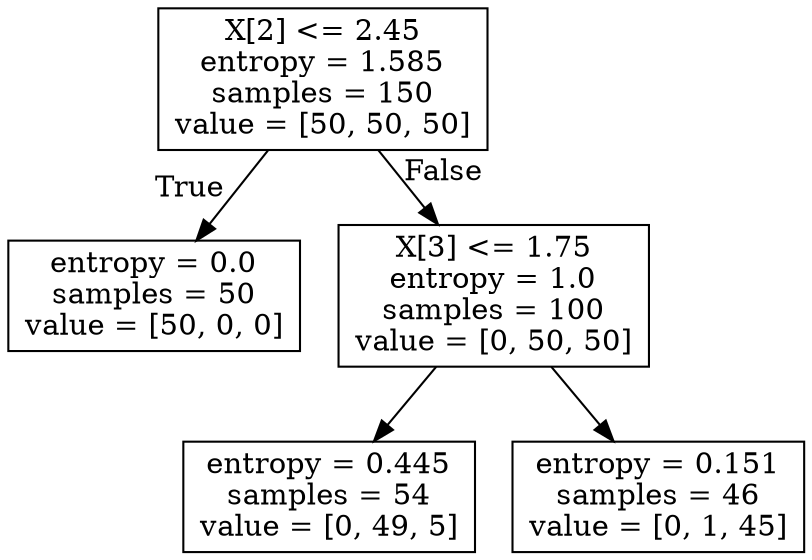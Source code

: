 digraph Tree {
node [shape=box] ;
0 [label="X[2] <= 2.45\nentropy = 1.585\nsamples = 150\nvalue = [50, 50, 50]"] ;
1 [label="entropy = 0.0\nsamples = 50\nvalue = [50, 0, 0]"] ;
0 -> 1 [labeldistance=2.5, labelangle=45, headlabel="True"] ;
2 [label="X[3] <= 1.75\nentropy = 1.0\nsamples = 100\nvalue = [0, 50, 50]"] ;
0 -> 2 [labeldistance=2.5, labelangle=-45, headlabel="False"] ;
3 [label="entropy = 0.445\nsamples = 54\nvalue = [0, 49, 5]"] ;
2 -> 3 ;
4 [label="entropy = 0.151\nsamples = 46\nvalue = [0, 1, 45]"] ;
2 -> 4 ;
}